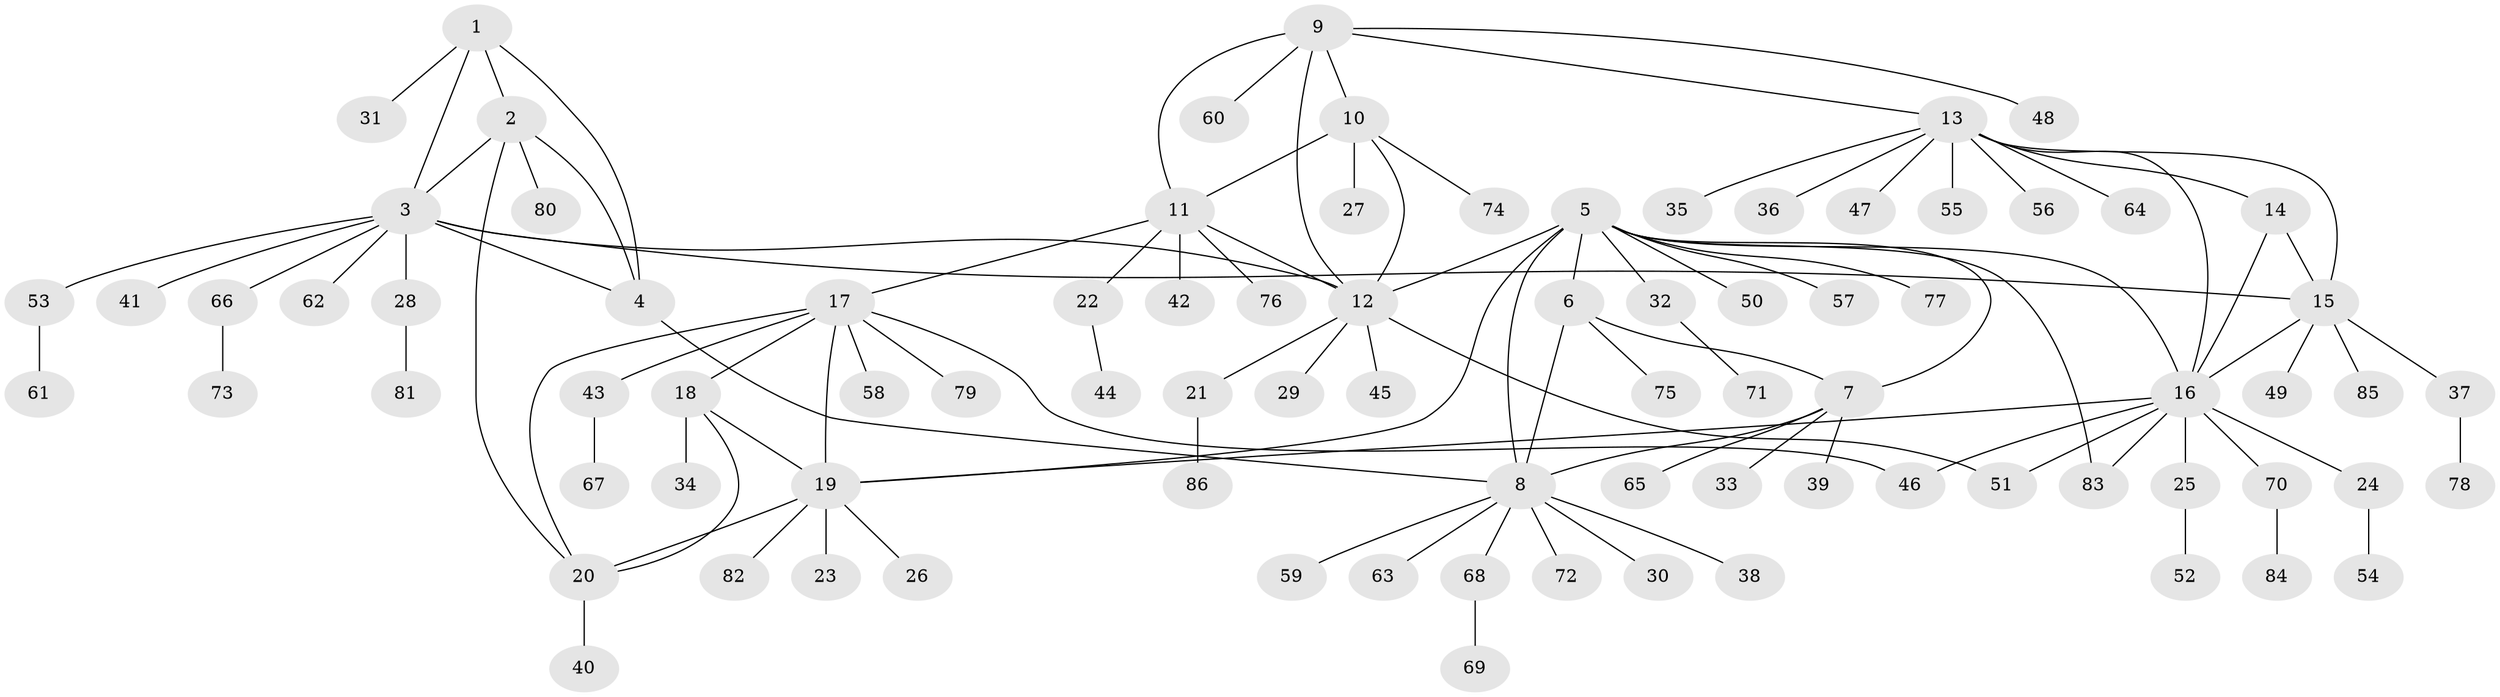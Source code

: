 // Generated by graph-tools (version 1.1) at 2025/37/03/09/25 02:37:25]
// undirected, 86 vertices, 109 edges
graph export_dot {
graph [start="1"]
  node [color=gray90,style=filled];
  1;
  2;
  3;
  4;
  5;
  6;
  7;
  8;
  9;
  10;
  11;
  12;
  13;
  14;
  15;
  16;
  17;
  18;
  19;
  20;
  21;
  22;
  23;
  24;
  25;
  26;
  27;
  28;
  29;
  30;
  31;
  32;
  33;
  34;
  35;
  36;
  37;
  38;
  39;
  40;
  41;
  42;
  43;
  44;
  45;
  46;
  47;
  48;
  49;
  50;
  51;
  52;
  53;
  54;
  55;
  56;
  57;
  58;
  59;
  60;
  61;
  62;
  63;
  64;
  65;
  66;
  67;
  68;
  69;
  70;
  71;
  72;
  73;
  74;
  75;
  76;
  77;
  78;
  79;
  80;
  81;
  82;
  83;
  84;
  85;
  86;
  1 -- 2;
  1 -- 3;
  1 -- 4;
  1 -- 31;
  2 -- 3;
  2 -- 4;
  2 -- 20;
  2 -- 80;
  3 -- 4;
  3 -- 12;
  3 -- 15;
  3 -- 28;
  3 -- 41;
  3 -- 53;
  3 -- 62;
  3 -- 66;
  4 -- 8;
  5 -- 6;
  5 -- 7;
  5 -- 8;
  5 -- 12;
  5 -- 16;
  5 -- 19;
  5 -- 32;
  5 -- 50;
  5 -- 57;
  5 -- 77;
  5 -- 83;
  6 -- 7;
  6 -- 8;
  6 -- 75;
  7 -- 8;
  7 -- 33;
  7 -- 39;
  7 -- 65;
  8 -- 30;
  8 -- 38;
  8 -- 59;
  8 -- 63;
  8 -- 68;
  8 -- 72;
  9 -- 10;
  9 -- 11;
  9 -- 12;
  9 -- 13;
  9 -- 48;
  9 -- 60;
  10 -- 11;
  10 -- 12;
  10 -- 27;
  10 -- 74;
  11 -- 12;
  11 -- 17;
  11 -- 22;
  11 -- 42;
  11 -- 76;
  12 -- 21;
  12 -- 29;
  12 -- 45;
  12 -- 51;
  13 -- 14;
  13 -- 15;
  13 -- 16;
  13 -- 35;
  13 -- 36;
  13 -- 47;
  13 -- 55;
  13 -- 56;
  13 -- 64;
  14 -- 15;
  14 -- 16;
  15 -- 16;
  15 -- 37;
  15 -- 49;
  15 -- 85;
  16 -- 19;
  16 -- 24;
  16 -- 25;
  16 -- 46;
  16 -- 51;
  16 -- 70;
  16 -- 83;
  17 -- 18;
  17 -- 19;
  17 -- 20;
  17 -- 43;
  17 -- 46;
  17 -- 58;
  17 -- 79;
  18 -- 19;
  18 -- 20;
  18 -- 34;
  19 -- 20;
  19 -- 23;
  19 -- 26;
  19 -- 82;
  20 -- 40;
  21 -- 86;
  22 -- 44;
  24 -- 54;
  25 -- 52;
  28 -- 81;
  32 -- 71;
  37 -- 78;
  43 -- 67;
  53 -- 61;
  66 -- 73;
  68 -- 69;
  70 -- 84;
}
